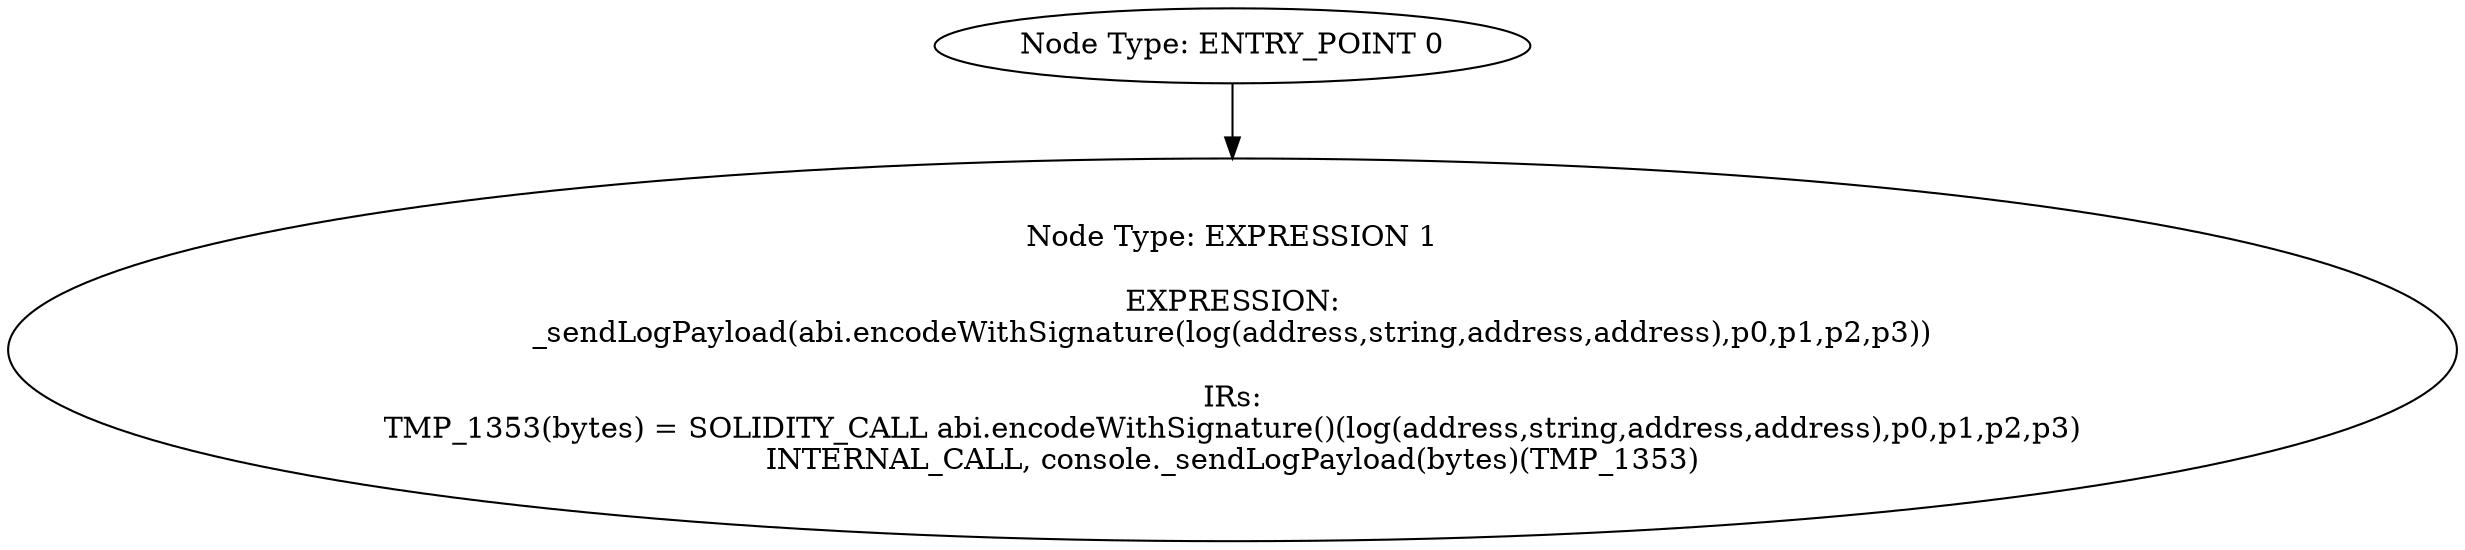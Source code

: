 digraph{
0[label="Node Type: ENTRY_POINT 0
"];
0->1;
1[label="Node Type: EXPRESSION 1

EXPRESSION:
_sendLogPayload(abi.encodeWithSignature(log(address,string,address,address),p0,p1,p2,p3))

IRs:
TMP_1353(bytes) = SOLIDITY_CALL abi.encodeWithSignature()(log(address,string,address,address),p0,p1,p2,p3)
INTERNAL_CALL, console._sendLogPayload(bytes)(TMP_1353)"];
}
